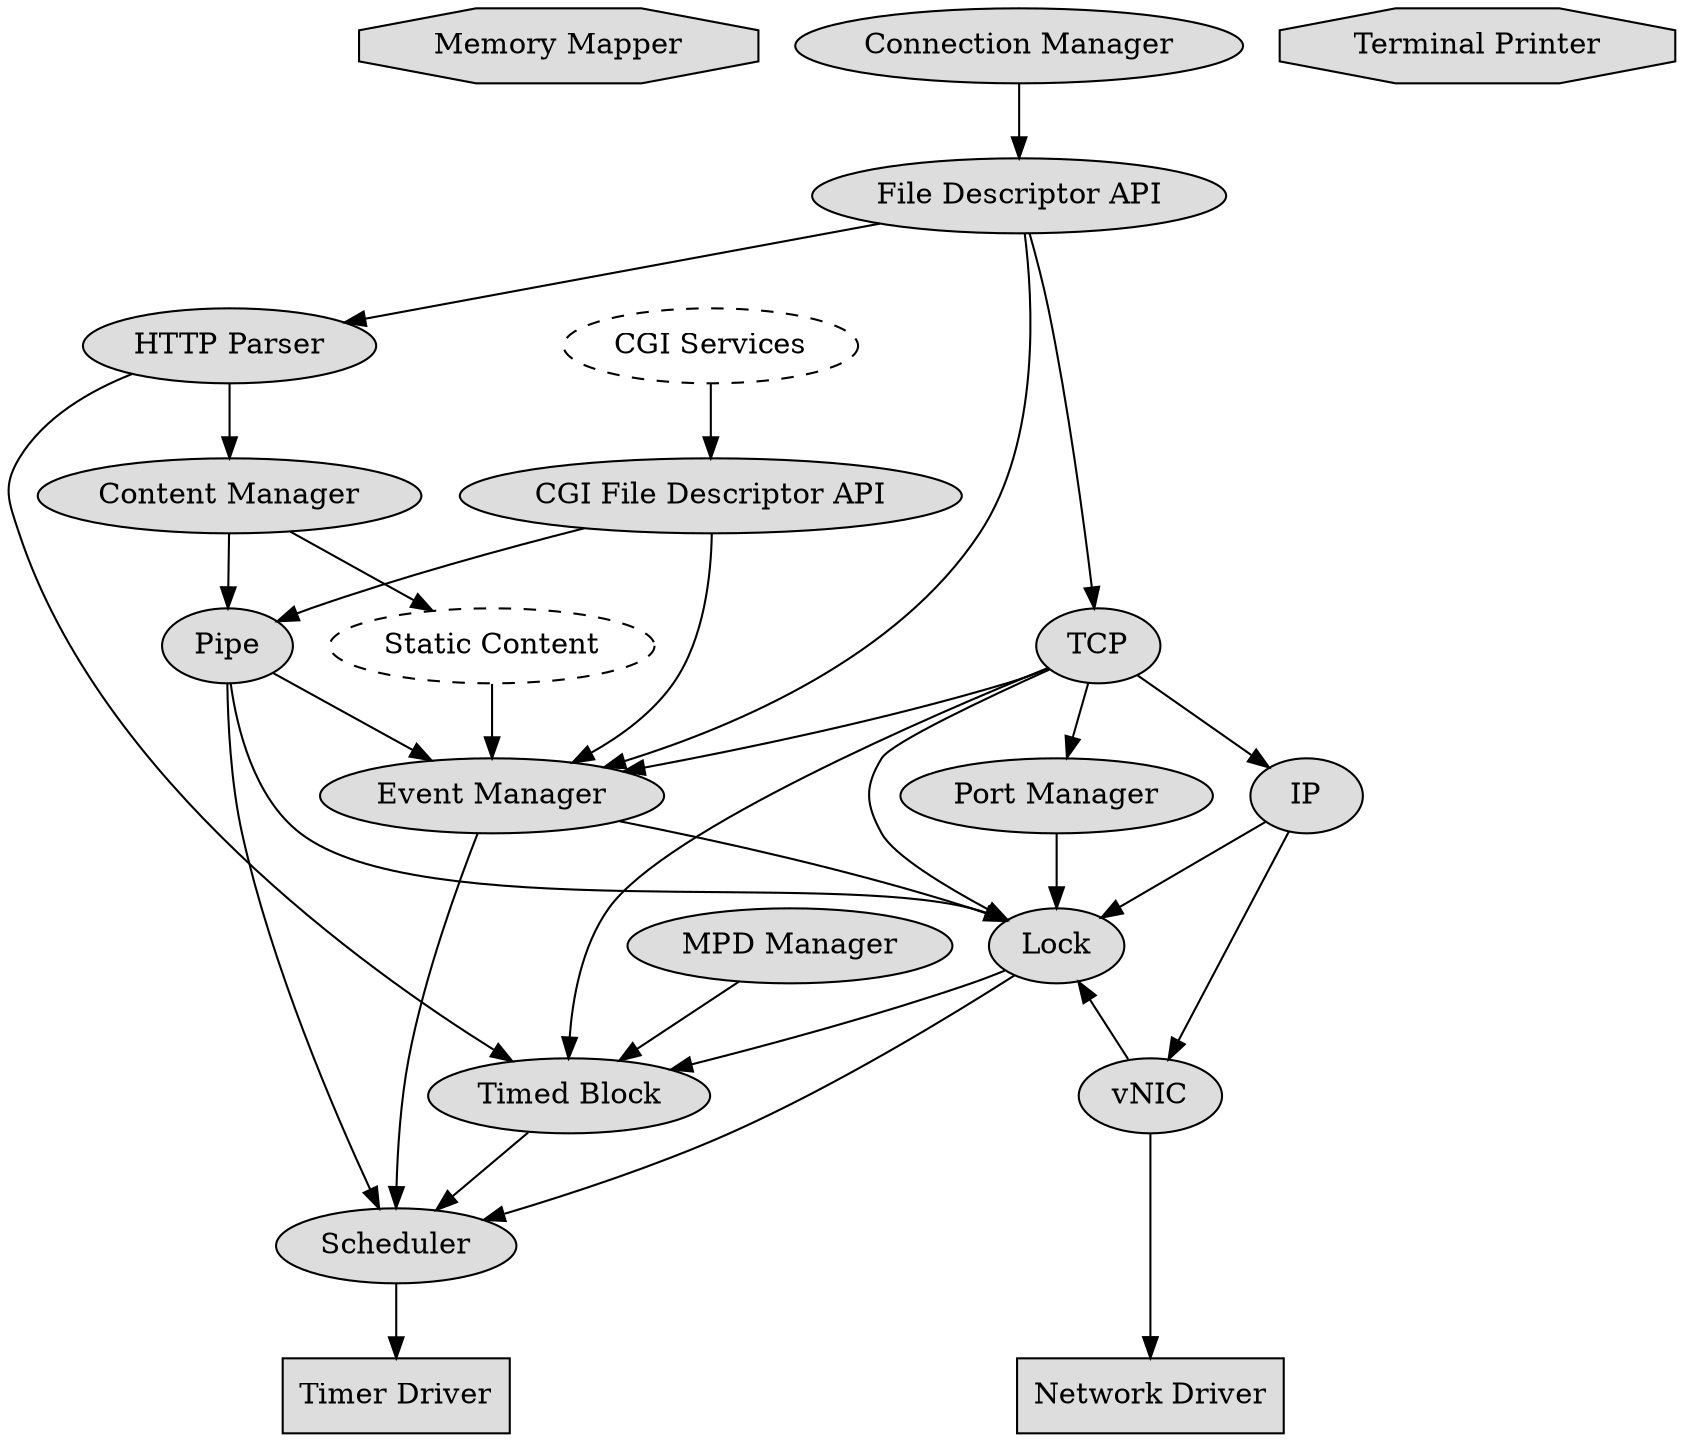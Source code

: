 digraph web_server {
	overlap=false;
//	overlap=scale;
	splines=true;
//	rankdir=BT;

	"Memory Mapper" [shape=octagon,fillcolor="#dddddd",style=filled];
	{
		rank=same;

		"Network Driver" [shape=box,fillcolor="#dddddd",style=filled];
		"Timer Driver" [shape=box,fillcolor="#dddddd",style=filled];
	};
		"Terminal Printer" [shape=octagon,fillcolor="#dddddd",style=filled];
//	{
//		rank=same;
		"Connection Manager" [fillcolor="#dddddd",style=filled];
		"File Descriptor API" [fillcolor="#dddddd",style=filled];
//	};

//	"UDP" [fillcolor="#dddddd",style=filled];
	"TCP" [fillcolor="#dddddd",style=filled];

	"HTTP Parser" [fillcolor="#dddddd",style=filled];
	"CGI Services" [fillcolor="#dddddd",style=dashed];
	"CGI File Descriptor API" [fillcolor="#dddddd",style=filled];	
	"Content Manager" [fillcolor="#dddddd",style=filled];
	"Pipe" [fillcolor="#dddddd",style=filled];
	"Static Content" [style=dashed,fillcolor="#dddddd"];
//	"Plugins" [fillcolor="#dddddd",style=filled];
	"Scheduler" [fillcolor="#dddddd",style=filled];
	{
		rank=same;
		"IP" [fillcolor="#dddddd",style=filled];
		"Port Manager" [fillcolor="#dddddd",style=filled];
		"Event Manager" [fillcolor="#dddddd",style=filled];
	} 
	{
		rank=same;
		"MPD Manager" [fillcolor="#dddddd",style=filled];
		"Lock" [fillcolor="#dddddd",style=filled];
	}
	{
		rank=same;
		"Timed Block" [fillcolor="#dddddd",style=filled];
		"vNIC" [fillcolor="#dddddd",style=filled];
	}

	// Edges
	"Connection Manager" -> "File Descriptor API";
	"File Descriptor API" -> "TCP";
//	"File Descriptor API" -> "UDP";
	"File Descriptor API" -> "Event Manager";
	"HTTP Parser" -> "Content Manager";
	"HTTP Parser" -> "Timed Block";
//	"Content Manager" -> "Plugins";
	"Content Manager" -> "Static Content";
	"Static Content" -> "Event Manager";
	"Content Manager" -> "Pipe";
	"CGI Services" -> "CGI File Descriptor API";
	"CGI File Descriptor API" -> "Event Manager";
	"CGI File Descriptor API" -> "Pipe";
	"Pipe" -> "Event Manager";
	"Pipe" -> "Scheduler";
	"Pipe" -> "Lock";
//	"UDP" -> "IP";
	"TCP" -> "IP";
	"TCP" -> "Timed Block";
//	"UDP" -> "Event Manager";
	"TCP" -> "Event Manager";
//	"UDP" -> "Port Manager";
	"TCP" -> "Port Manager";
	"Port Manager" -> "Lock";
//	"Port Manager" -> "Net Demultiplexer";
	"Event Manager" -> "Scheduler";
	"Event Manager" -> "Lock";
	"Lock" -> "Timed Block";
	"Lock" -> "Scheduler";
	"Timed Block" -> "Scheduler";
//	"UDP" -> "Lock";
	"TCP" -> "Lock";
	"IP" -> "Lock";
//	"File Descriptor API" -> "Lock";
//	"IP" -> "Net Demultiplexer";
	"IP" -> "vNIC";
//	"IP" -> "Network Driver";
	"vNIC" -> "Network Driver";
	"vNIC" -> "Lock";
	"Scheduler" -> "Timer Driver";
	"File Descriptor API" -> "HTTP Parser";

	"MPD Manager" -> "Timed Block";	
}
